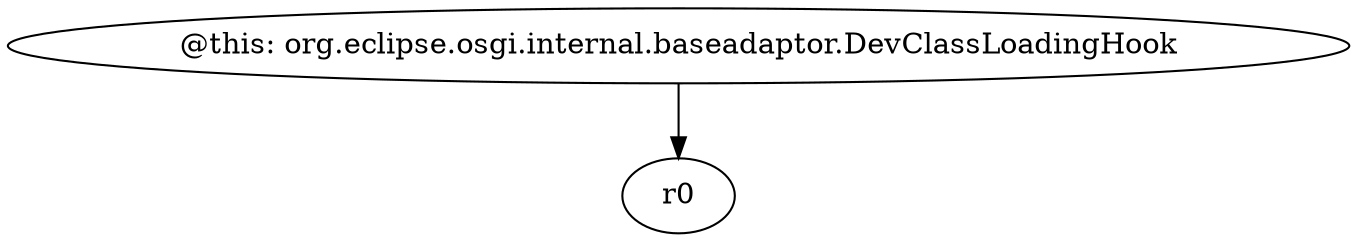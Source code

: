 digraph g {
0[label="@this: org.eclipse.osgi.internal.baseadaptor.DevClassLoadingHook"]
1[label="r0"]
0->1[label=""]
}